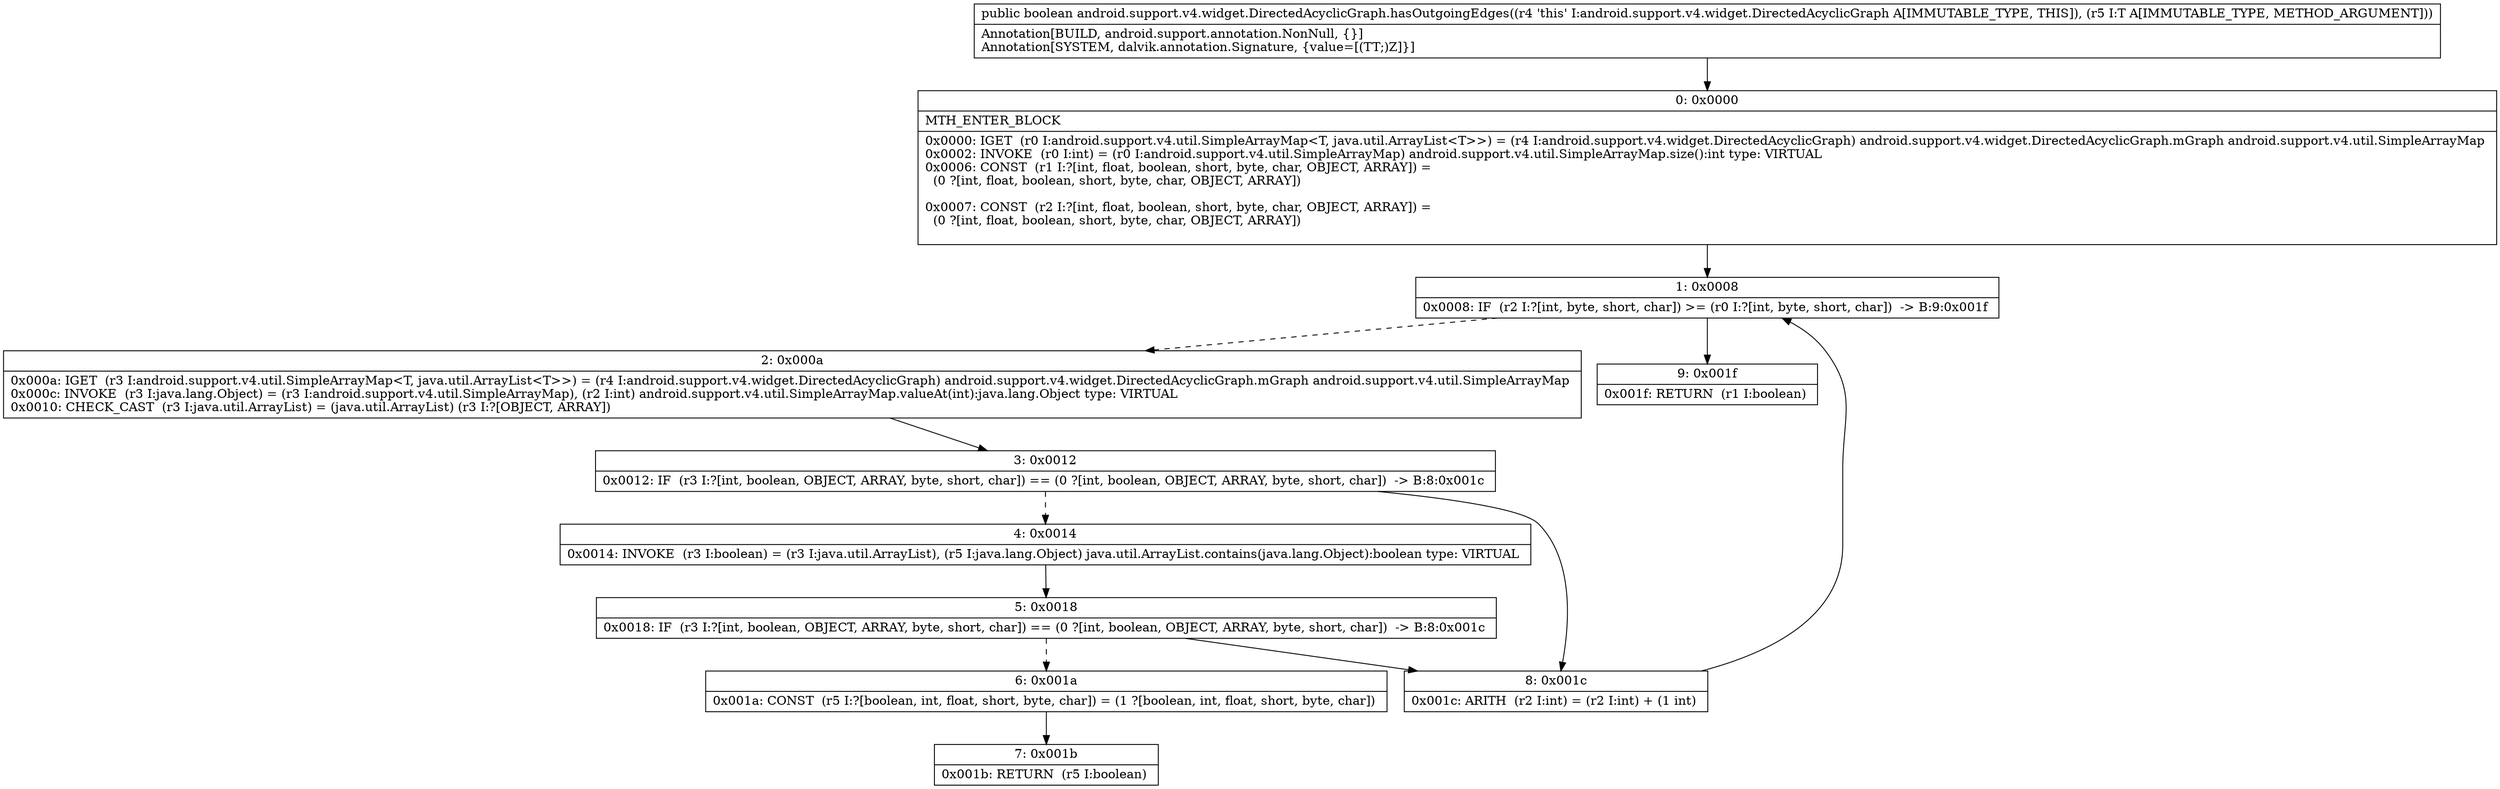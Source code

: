 digraph "CFG forandroid.support.v4.widget.DirectedAcyclicGraph.hasOutgoingEdges(Ljava\/lang\/Object;)Z" {
Node_0 [shape=record,label="{0\:\ 0x0000|MTH_ENTER_BLOCK\l|0x0000: IGET  (r0 I:android.support.v4.util.SimpleArrayMap\<T, java.util.ArrayList\<T\>\>) = (r4 I:android.support.v4.widget.DirectedAcyclicGraph) android.support.v4.widget.DirectedAcyclicGraph.mGraph android.support.v4.util.SimpleArrayMap \l0x0002: INVOKE  (r0 I:int) = (r0 I:android.support.v4.util.SimpleArrayMap) android.support.v4.util.SimpleArrayMap.size():int type: VIRTUAL \l0x0006: CONST  (r1 I:?[int, float, boolean, short, byte, char, OBJECT, ARRAY]) = \l  (0 ?[int, float, boolean, short, byte, char, OBJECT, ARRAY])\l \l0x0007: CONST  (r2 I:?[int, float, boolean, short, byte, char, OBJECT, ARRAY]) = \l  (0 ?[int, float, boolean, short, byte, char, OBJECT, ARRAY])\l \l}"];
Node_1 [shape=record,label="{1\:\ 0x0008|0x0008: IF  (r2 I:?[int, byte, short, char]) \>= (r0 I:?[int, byte, short, char])  \-\> B:9:0x001f \l}"];
Node_2 [shape=record,label="{2\:\ 0x000a|0x000a: IGET  (r3 I:android.support.v4.util.SimpleArrayMap\<T, java.util.ArrayList\<T\>\>) = (r4 I:android.support.v4.widget.DirectedAcyclicGraph) android.support.v4.widget.DirectedAcyclicGraph.mGraph android.support.v4.util.SimpleArrayMap \l0x000c: INVOKE  (r3 I:java.lang.Object) = (r3 I:android.support.v4.util.SimpleArrayMap), (r2 I:int) android.support.v4.util.SimpleArrayMap.valueAt(int):java.lang.Object type: VIRTUAL \l0x0010: CHECK_CAST  (r3 I:java.util.ArrayList) = (java.util.ArrayList) (r3 I:?[OBJECT, ARRAY]) \l}"];
Node_3 [shape=record,label="{3\:\ 0x0012|0x0012: IF  (r3 I:?[int, boolean, OBJECT, ARRAY, byte, short, char]) == (0 ?[int, boolean, OBJECT, ARRAY, byte, short, char])  \-\> B:8:0x001c \l}"];
Node_4 [shape=record,label="{4\:\ 0x0014|0x0014: INVOKE  (r3 I:boolean) = (r3 I:java.util.ArrayList), (r5 I:java.lang.Object) java.util.ArrayList.contains(java.lang.Object):boolean type: VIRTUAL \l}"];
Node_5 [shape=record,label="{5\:\ 0x0018|0x0018: IF  (r3 I:?[int, boolean, OBJECT, ARRAY, byte, short, char]) == (0 ?[int, boolean, OBJECT, ARRAY, byte, short, char])  \-\> B:8:0x001c \l}"];
Node_6 [shape=record,label="{6\:\ 0x001a|0x001a: CONST  (r5 I:?[boolean, int, float, short, byte, char]) = (1 ?[boolean, int, float, short, byte, char]) \l}"];
Node_7 [shape=record,label="{7\:\ 0x001b|0x001b: RETURN  (r5 I:boolean) \l}"];
Node_8 [shape=record,label="{8\:\ 0x001c|0x001c: ARITH  (r2 I:int) = (r2 I:int) + (1 int) \l}"];
Node_9 [shape=record,label="{9\:\ 0x001f|0x001f: RETURN  (r1 I:boolean) \l}"];
MethodNode[shape=record,label="{public boolean android.support.v4.widget.DirectedAcyclicGraph.hasOutgoingEdges((r4 'this' I:android.support.v4.widget.DirectedAcyclicGraph A[IMMUTABLE_TYPE, THIS]), (r5 I:T A[IMMUTABLE_TYPE, METHOD_ARGUMENT]))  | Annotation[BUILD, android.support.annotation.NonNull, \{\}]\lAnnotation[SYSTEM, dalvik.annotation.Signature, \{value=[(TT;)Z]\}]\l}"];
MethodNode -> Node_0;
Node_0 -> Node_1;
Node_1 -> Node_2[style=dashed];
Node_1 -> Node_9;
Node_2 -> Node_3;
Node_3 -> Node_4[style=dashed];
Node_3 -> Node_8;
Node_4 -> Node_5;
Node_5 -> Node_6[style=dashed];
Node_5 -> Node_8;
Node_6 -> Node_7;
Node_8 -> Node_1;
}

